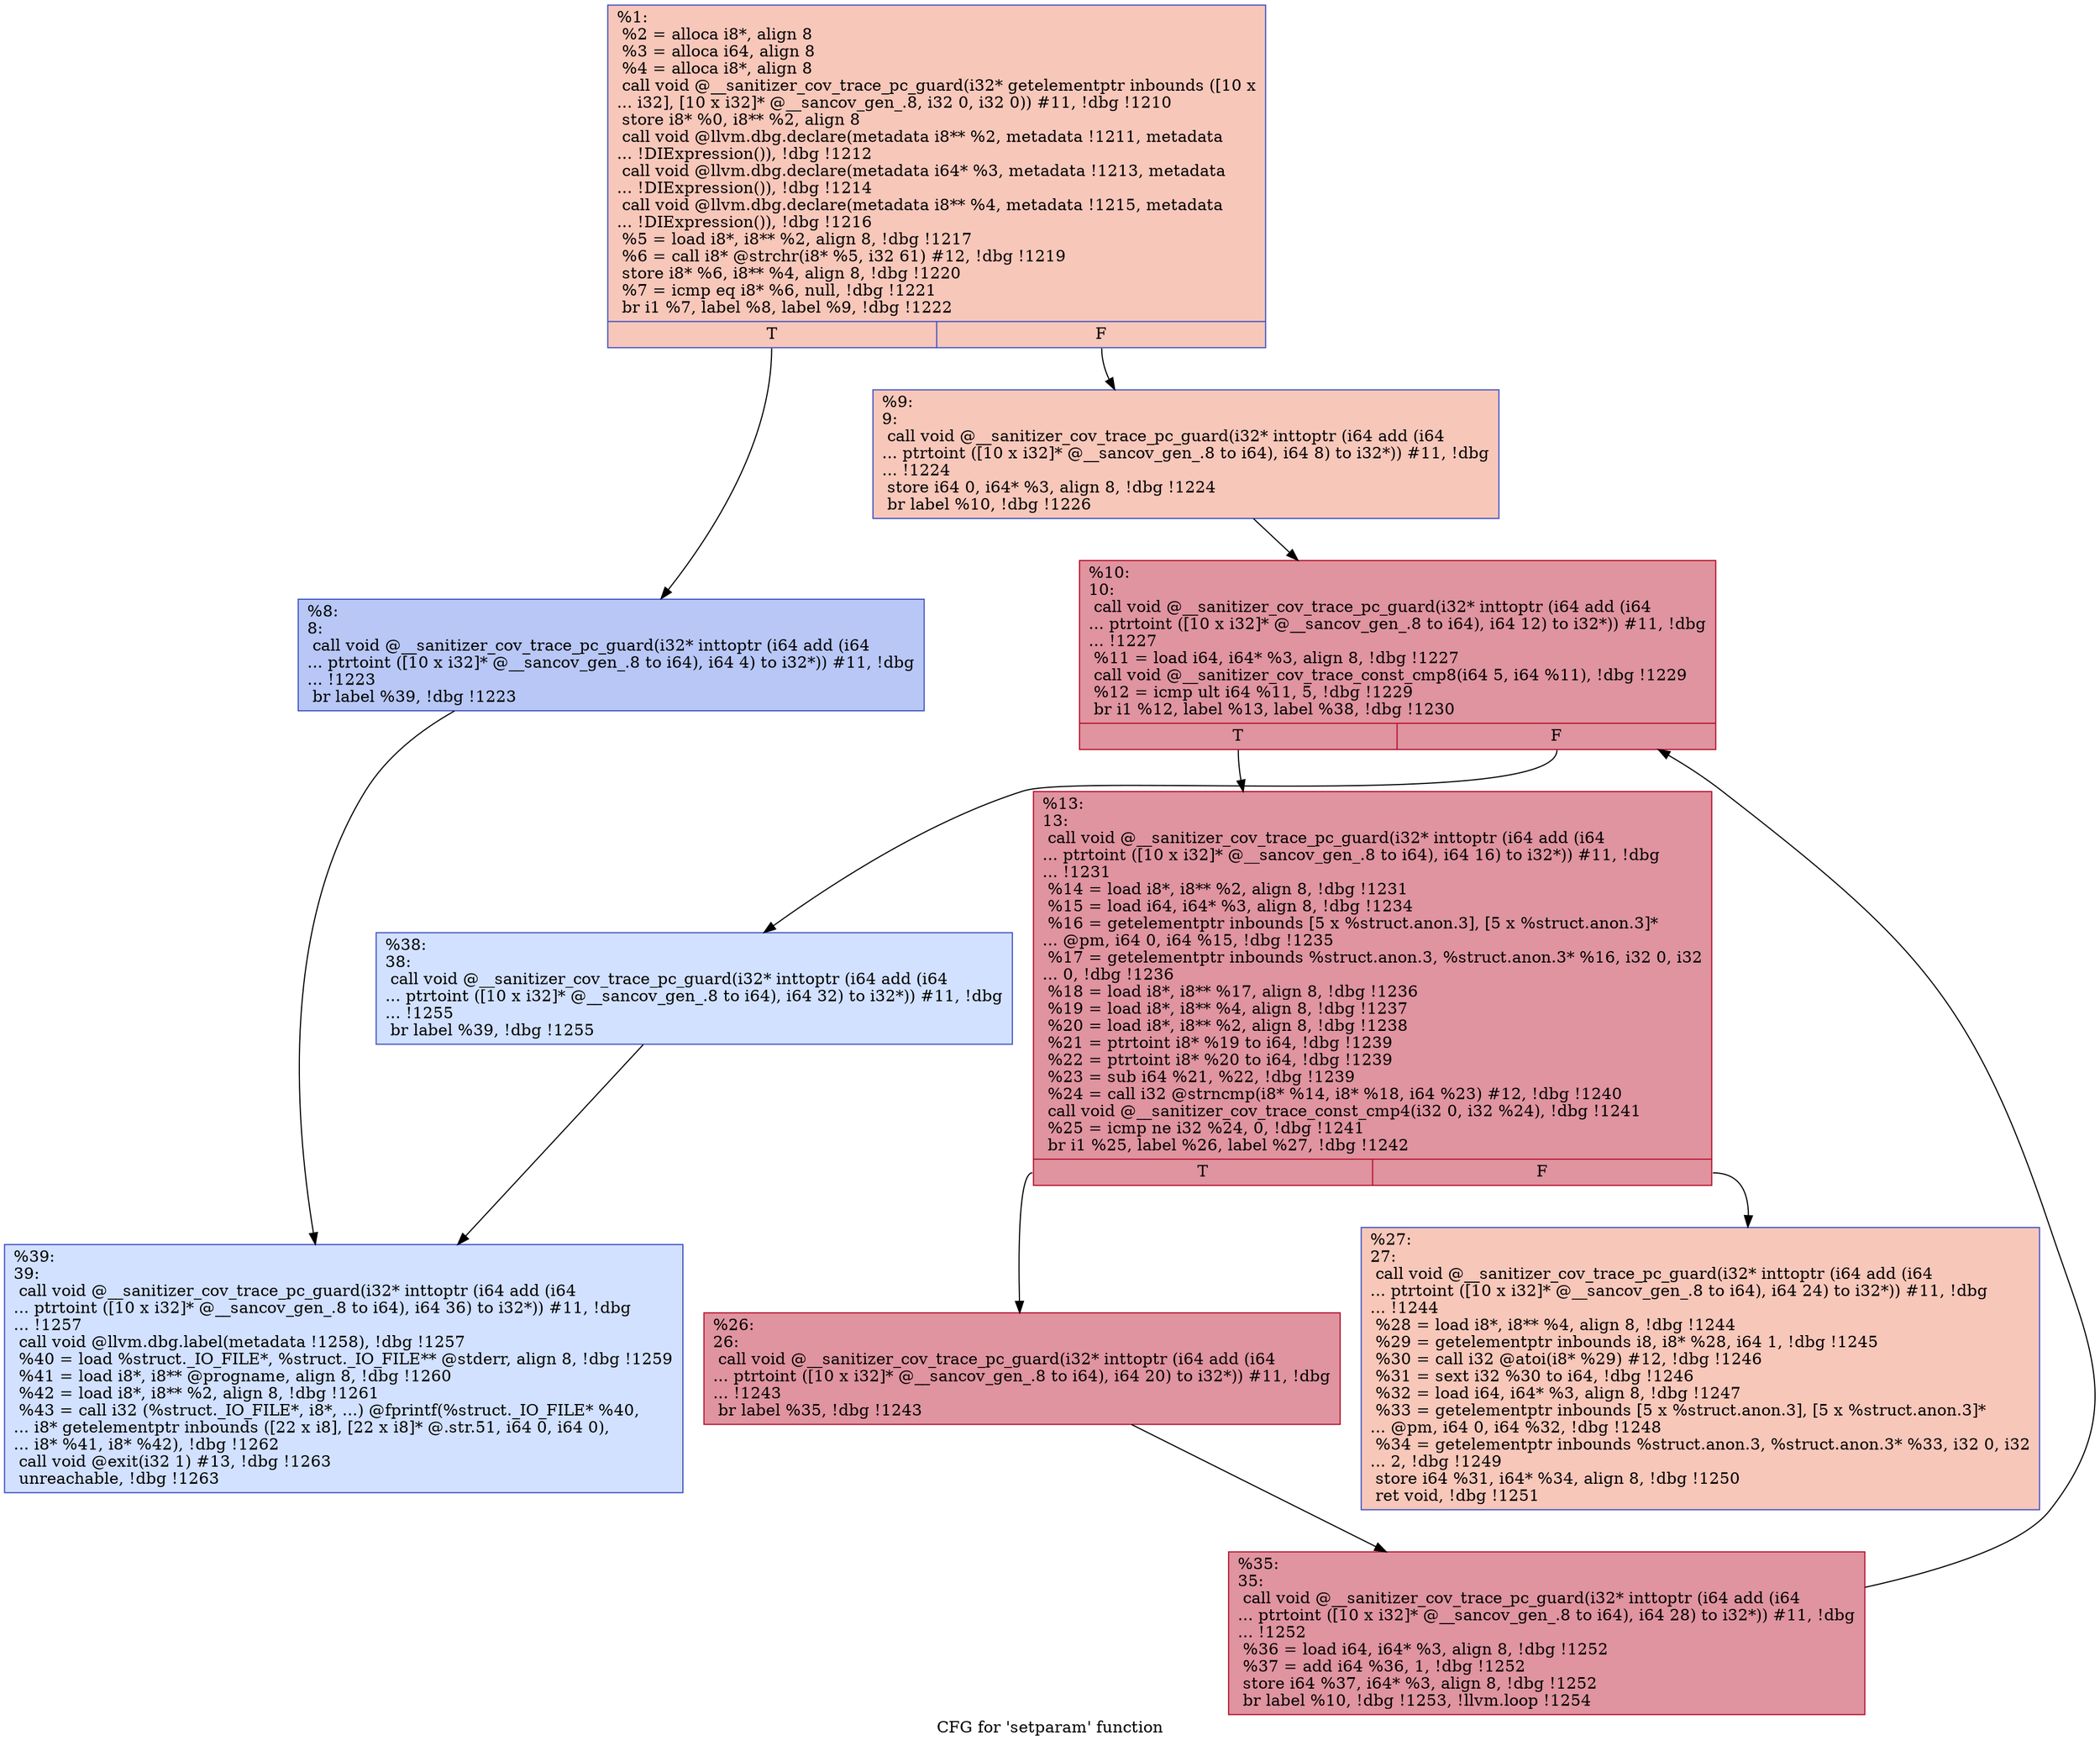 digraph "CFG for 'setparam' function" {
	label="CFG for 'setparam' function";

	Node0x555555774d80 [shape=record,color="#3d50c3ff", style=filled, fillcolor="#ec7f6370",label="{%1:\l  %2 = alloca i8*, align 8\l  %3 = alloca i64, align 8\l  %4 = alloca i8*, align 8\l  call void @__sanitizer_cov_trace_pc_guard(i32* getelementptr inbounds ([10 x\l... i32], [10 x i32]* @__sancov_gen_.8, i32 0, i32 0)) #11, !dbg !1210\l  store i8* %0, i8** %2, align 8\l  call void @llvm.dbg.declare(metadata i8** %2, metadata !1211, metadata\l... !DIExpression()), !dbg !1212\l  call void @llvm.dbg.declare(metadata i64* %3, metadata !1213, metadata\l... !DIExpression()), !dbg !1214\l  call void @llvm.dbg.declare(metadata i8** %4, metadata !1215, metadata\l... !DIExpression()), !dbg !1216\l  %5 = load i8*, i8** %2, align 8, !dbg !1217\l  %6 = call i8* @strchr(i8* %5, i32 61) #12, !dbg !1219\l  store i8* %6, i8** %4, align 8, !dbg !1220\l  %7 = icmp eq i8* %6, null, !dbg !1221\l  br i1 %7, label %8, label %9, !dbg !1222\l|{<s0>T|<s1>F}}"];
	Node0x555555774d80:s0 -> Node0x55555577fbc0;
	Node0x555555774d80:s1 -> Node0x55555577fc10;
	Node0x55555577fbc0 [shape=record,color="#3d50c3ff", style=filled, fillcolor="#5f7fe870",label="{%8:\l8:                                                \l  call void @__sanitizer_cov_trace_pc_guard(i32* inttoptr (i64 add (i64\l... ptrtoint ([10 x i32]* @__sancov_gen_.8 to i64), i64 4) to i32*)) #11, !dbg\l... !1223\l  br label %39, !dbg !1223\l}"];
	Node0x55555577fbc0 -> Node0x55555577fe40;
	Node0x55555577fc10 [shape=record,color="#3d50c3ff", style=filled, fillcolor="#ec7f6370",label="{%9:\l9:                                                \l  call void @__sanitizer_cov_trace_pc_guard(i32* inttoptr (i64 add (i64\l... ptrtoint ([10 x i32]* @__sancov_gen_.8 to i64), i64 8) to i32*)) #11, !dbg\l... !1224\l  store i64 0, i64* %3, align 8, !dbg !1224\l  br label %10, !dbg !1226\l}"];
	Node0x55555577fc10 -> Node0x55555577fc60;
	Node0x55555577fc60 [shape=record,color="#b70d28ff", style=filled, fillcolor="#b70d2870",label="{%10:\l10:                                               \l  call void @__sanitizer_cov_trace_pc_guard(i32* inttoptr (i64 add (i64\l... ptrtoint ([10 x i32]* @__sancov_gen_.8 to i64), i64 12) to i32*)) #11, !dbg\l... !1227\l  %11 = load i64, i64* %3, align 8, !dbg !1227\l  call void @__sanitizer_cov_trace_const_cmp8(i64 5, i64 %11), !dbg !1229\l  %12 = icmp ult i64 %11, 5, !dbg !1229\l  br i1 %12, label %13, label %38, !dbg !1230\l|{<s0>T|<s1>F}}"];
	Node0x55555577fc60:s0 -> Node0x55555577fcb0;
	Node0x55555577fc60:s1 -> Node0x55555577fdf0;
	Node0x55555577fcb0 [shape=record,color="#b70d28ff", style=filled, fillcolor="#b70d2870",label="{%13:\l13:                                               \l  call void @__sanitizer_cov_trace_pc_guard(i32* inttoptr (i64 add (i64\l... ptrtoint ([10 x i32]* @__sancov_gen_.8 to i64), i64 16) to i32*)) #11, !dbg\l... !1231\l  %14 = load i8*, i8** %2, align 8, !dbg !1231\l  %15 = load i64, i64* %3, align 8, !dbg !1234\l  %16 = getelementptr inbounds [5 x %struct.anon.3], [5 x %struct.anon.3]*\l... @pm, i64 0, i64 %15, !dbg !1235\l  %17 = getelementptr inbounds %struct.anon.3, %struct.anon.3* %16, i32 0, i32\l... 0, !dbg !1236\l  %18 = load i8*, i8** %17, align 8, !dbg !1236\l  %19 = load i8*, i8** %4, align 8, !dbg !1237\l  %20 = load i8*, i8** %2, align 8, !dbg !1238\l  %21 = ptrtoint i8* %19 to i64, !dbg !1239\l  %22 = ptrtoint i8* %20 to i64, !dbg !1239\l  %23 = sub i64 %21, %22, !dbg !1239\l  %24 = call i32 @strncmp(i8* %14, i8* %18, i64 %23) #12, !dbg !1240\l  call void @__sanitizer_cov_trace_const_cmp4(i32 0, i32 %24), !dbg !1241\l  %25 = icmp ne i32 %24, 0, !dbg !1241\l  br i1 %25, label %26, label %27, !dbg !1242\l|{<s0>T|<s1>F}}"];
	Node0x55555577fcb0:s0 -> Node0x55555577fd00;
	Node0x55555577fcb0:s1 -> Node0x55555577fd50;
	Node0x55555577fd00 [shape=record,color="#b70d28ff", style=filled, fillcolor="#b70d2870",label="{%26:\l26:                                               \l  call void @__sanitizer_cov_trace_pc_guard(i32* inttoptr (i64 add (i64\l... ptrtoint ([10 x i32]* @__sancov_gen_.8 to i64), i64 20) to i32*)) #11, !dbg\l... !1243\l  br label %35, !dbg !1243\l}"];
	Node0x55555577fd00 -> Node0x55555577fda0;
	Node0x55555577fd50 [shape=record,color="#3d50c3ff", style=filled, fillcolor="#ec7f6370",label="{%27:\l27:                                               \l  call void @__sanitizer_cov_trace_pc_guard(i32* inttoptr (i64 add (i64\l... ptrtoint ([10 x i32]* @__sancov_gen_.8 to i64), i64 24) to i32*)) #11, !dbg\l... !1244\l  %28 = load i8*, i8** %4, align 8, !dbg !1244\l  %29 = getelementptr inbounds i8, i8* %28, i64 1, !dbg !1245\l  %30 = call i32 @atoi(i8* %29) #12, !dbg !1246\l  %31 = sext i32 %30 to i64, !dbg !1246\l  %32 = load i64, i64* %3, align 8, !dbg !1247\l  %33 = getelementptr inbounds [5 x %struct.anon.3], [5 x %struct.anon.3]*\l... @pm, i64 0, i64 %32, !dbg !1248\l  %34 = getelementptr inbounds %struct.anon.3, %struct.anon.3* %33, i32 0, i32\l... 2, !dbg !1249\l  store i64 %31, i64* %34, align 8, !dbg !1250\l  ret void, !dbg !1251\l}"];
	Node0x55555577fda0 [shape=record,color="#b70d28ff", style=filled, fillcolor="#b70d2870",label="{%35:\l35:                                               \l  call void @__sanitizer_cov_trace_pc_guard(i32* inttoptr (i64 add (i64\l... ptrtoint ([10 x i32]* @__sancov_gen_.8 to i64), i64 28) to i32*)) #11, !dbg\l... !1252\l  %36 = load i64, i64* %3, align 8, !dbg !1252\l  %37 = add i64 %36, 1, !dbg !1252\l  store i64 %37, i64* %3, align 8, !dbg !1252\l  br label %10, !dbg !1253, !llvm.loop !1254\l}"];
	Node0x55555577fda0 -> Node0x55555577fc60;
	Node0x55555577fdf0 [shape=record,color="#3d50c3ff", style=filled, fillcolor="#9abbff70",label="{%38:\l38:                                               \l  call void @__sanitizer_cov_trace_pc_guard(i32* inttoptr (i64 add (i64\l... ptrtoint ([10 x i32]* @__sancov_gen_.8 to i64), i64 32) to i32*)) #11, !dbg\l... !1255\l  br label %39, !dbg !1255\l}"];
	Node0x55555577fdf0 -> Node0x55555577fe40;
	Node0x55555577fe40 [shape=record,color="#3d50c3ff", style=filled, fillcolor="#9abbff70",label="{%39:\l39:                                               \l  call void @__sanitizer_cov_trace_pc_guard(i32* inttoptr (i64 add (i64\l... ptrtoint ([10 x i32]* @__sancov_gen_.8 to i64), i64 36) to i32*)) #11, !dbg\l... !1257\l  call void @llvm.dbg.label(metadata !1258), !dbg !1257\l  %40 = load %struct._IO_FILE*, %struct._IO_FILE** @stderr, align 8, !dbg !1259\l  %41 = load i8*, i8** @progname, align 8, !dbg !1260\l  %42 = load i8*, i8** %2, align 8, !dbg !1261\l  %43 = call i32 (%struct._IO_FILE*, i8*, ...) @fprintf(%struct._IO_FILE* %40,\l... i8* getelementptr inbounds ([22 x i8], [22 x i8]* @.str.51, i64 0, i64 0),\l... i8* %41, i8* %42), !dbg !1262\l  call void @exit(i32 1) #13, !dbg !1263\l  unreachable, !dbg !1263\l}"];
}
